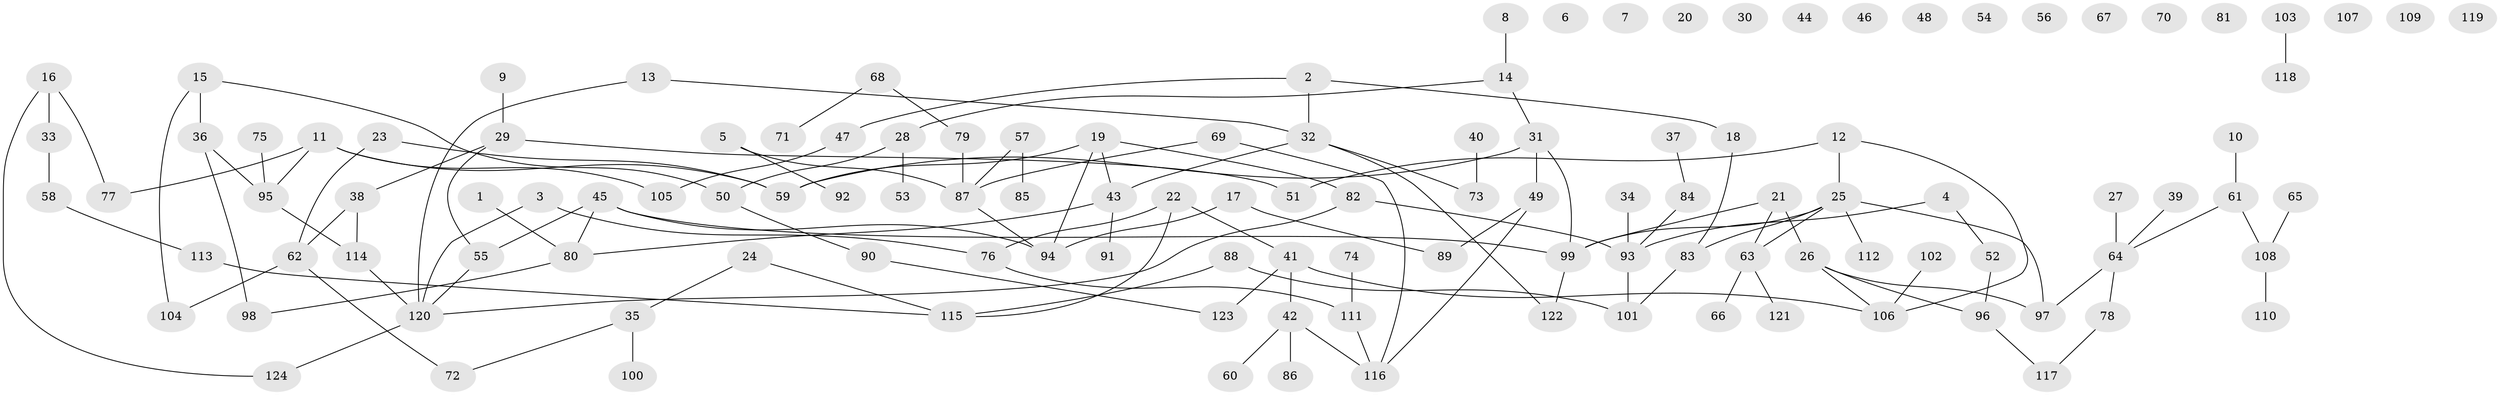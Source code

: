 // coarse degree distribution, {1: 0.22033898305084745, 7: 0.03389830508474576, 2: 0.1694915254237288, 0: 0.2711864406779661, 6: 0.03389830508474576, 3: 0.06779661016949153, 5: 0.05084745762711865, 4: 0.1016949152542373, 8: 0.03389830508474576, 10: 0.01694915254237288}
// Generated by graph-tools (version 1.1) at 2025/16/03/04/25 18:16:39]
// undirected, 124 vertices, 137 edges
graph export_dot {
graph [start="1"]
  node [color=gray90,style=filled];
  1;
  2;
  3;
  4;
  5;
  6;
  7;
  8;
  9;
  10;
  11;
  12;
  13;
  14;
  15;
  16;
  17;
  18;
  19;
  20;
  21;
  22;
  23;
  24;
  25;
  26;
  27;
  28;
  29;
  30;
  31;
  32;
  33;
  34;
  35;
  36;
  37;
  38;
  39;
  40;
  41;
  42;
  43;
  44;
  45;
  46;
  47;
  48;
  49;
  50;
  51;
  52;
  53;
  54;
  55;
  56;
  57;
  58;
  59;
  60;
  61;
  62;
  63;
  64;
  65;
  66;
  67;
  68;
  69;
  70;
  71;
  72;
  73;
  74;
  75;
  76;
  77;
  78;
  79;
  80;
  81;
  82;
  83;
  84;
  85;
  86;
  87;
  88;
  89;
  90;
  91;
  92;
  93;
  94;
  95;
  96;
  97;
  98;
  99;
  100;
  101;
  102;
  103;
  104;
  105;
  106;
  107;
  108;
  109;
  110;
  111;
  112;
  113;
  114;
  115;
  116;
  117;
  118;
  119;
  120;
  121;
  122;
  123;
  124;
  1 -- 80;
  2 -- 18;
  2 -- 32;
  2 -- 47;
  3 -- 76;
  3 -- 120;
  4 -- 52;
  4 -- 93;
  5 -- 87;
  5 -- 92;
  8 -- 14;
  9 -- 29;
  10 -- 61;
  11 -- 59;
  11 -- 77;
  11 -- 95;
  11 -- 105;
  12 -- 25;
  12 -- 51;
  12 -- 106;
  13 -- 32;
  13 -- 120;
  14 -- 28;
  14 -- 31;
  15 -- 36;
  15 -- 50;
  15 -- 104;
  16 -- 33;
  16 -- 77;
  16 -- 124;
  17 -- 89;
  17 -- 94;
  18 -- 83;
  19 -- 43;
  19 -- 59;
  19 -- 82;
  19 -- 94;
  21 -- 26;
  21 -- 63;
  21 -- 99;
  22 -- 41;
  22 -- 76;
  22 -- 115;
  23 -- 59;
  23 -- 62;
  24 -- 35;
  24 -- 115;
  25 -- 63;
  25 -- 83;
  25 -- 97;
  25 -- 99;
  25 -- 112;
  26 -- 96;
  26 -- 97;
  26 -- 106;
  27 -- 64;
  28 -- 50;
  28 -- 53;
  29 -- 38;
  29 -- 51;
  29 -- 55;
  31 -- 49;
  31 -- 59;
  31 -- 99;
  32 -- 43;
  32 -- 73;
  32 -- 122;
  33 -- 58;
  34 -- 93;
  35 -- 72;
  35 -- 100;
  36 -- 95;
  36 -- 98;
  37 -- 84;
  38 -- 62;
  38 -- 114;
  39 -- 64;
  40 -- 73;
  41 -- 42;
  41 -- 106;
  41 -- 123;
  42 -- 60;
  42 -- 86;
  42 -- 116;
  43 -- 80;
  43 -- 91;
  45 -- 55;
  45 -- 80;
  45 -- 94;
  45 -- 99;
  47 -- 105;
  49 -- 89;
  49 -- 116;
  50 -- 90;
  52 -- 96;
  55 -- 120;
  57 -- 85;
  57 -- 87;
  58 -- 113;
  61 -- 64;
  61 -- 108;
  62 -- 72;
  62 -- 104;
  63 -- 66;
  63 -- 121;
  64 -- 78;
  64 -- 97;
  65 -- 108;
  68 -- 71;
  68 -- 79;
  69 -- 87;
  69 -- 116;
  74 -- 111;
  75 -- 95;
  76 -- 111;
  78 -- 117;
  79 -- 87;
  80 -- 98;
  82 -- 93;
  82 -- 120;
  83 -- 101;
  84 -- 93;
  87 -- 94;
  88 -- 101;
  88 -- 115;
  90 -- 123;
  93 -- 101;
  95 -- 114;
  96 -- 117;
  99 -- 122;
  102 -- 106;
  103 -- 118;
  108 -- 110;
  111 -- 116;
  113 -- 115;
  114 -- 120;
  120 -- 124;
}

